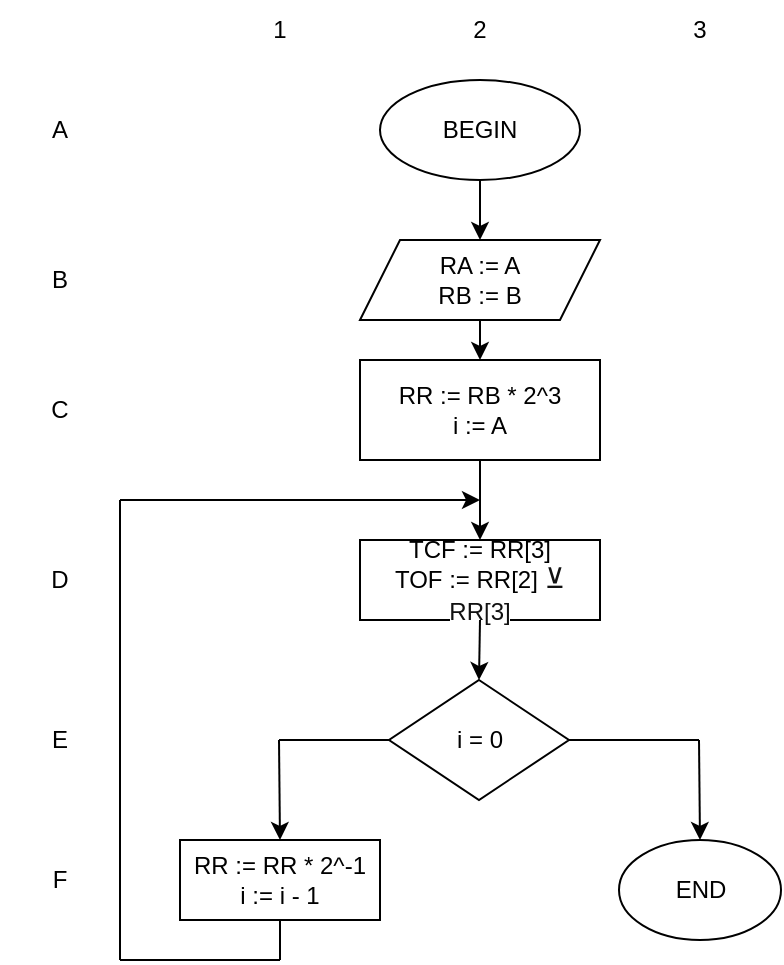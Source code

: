 <mxfile version="16.5.5" type="github">
  <diagram id="gWBOqwuCTexdovqESbqp" name="Page-1">
    <mxGraphModel dx="1151" dy="664" grid="0" gridSize="10" guides="1" tooltips="1" connect="1" arrows="1" fold="1" page="1" pageScale="1" pageWidth="827" pageHeight="1169" math="0" shadow="0">
      <root>
        <mxCell id="0" />
        <mxCell id="1" parent="0" />
        <mxCell id="mzly6rjB0d2bTAhVQwtF-1" value="BEGIN" style="ellipse;whiteSpace=wrap;html=1;" vertex="1" parent="1">
          <mxGeometry x="250" y="40" width="100" height="50" as="geometry" />
        </mxCell>
        <mxCell id="mzly6rjB0d2bTAhVQwtF-2" value="RA := A&lt;br&gt;RB := B" style="shape=parallelogram;perimeter=parallelogramPerimeter;whiteSpace=wrap;html=1;fixedSize=1;" vertex="1" parent="1">
          <mxGeometry x="240" y="120" width="120" height="40" as="geometry" />
        </mxCell>
        <mxCell id="mzly6rjB0d2bTAhVQwtF-3" value="RR := RB * 2^3&lt;br&gt;i := A" style="rounded=0;whiteSpace=wrap;html=1;" vertex="1" parent="1">
          <mxGeometry x="240" y="180" width="120" height="50" as="geometry" />
        </mxCell>
        <mxCell id="mzly6rjB0d2bTAhVQwtF-4" value="TCF := RR[3]&lt;br&gt;TOF := RR[2]&amp;nbsp;&lt;span style=&quot;color: rgb(17 , 17 , 17) ; background-color: rgb(255 , 255 , 255)&quot;&gt;&lt;font&gt;&lt;font face=&quot;u2000&quot; style=&quot;font-size: 14px&quot;&gt;⊻ &lt;/font&gt;&lt;font style=&quot;font-size: 12px&quot;&gt;RR[3]&lt;/font&gt;&lt;/font&gt;&lt;/span&gt;" style="rounded=0;whiteSpace=wrap;html=1;" vertex="1" parent="1">
          <mxGeometry x="240" y="270" width="120" height="40" as="geometry" />
        </mxCell>
        <mxCell id="mzly6rjB0d2bTAhVQwtF-5" value="i = 0" style="rhombus;whiteSpace=wrap;html=1;fontFamily=Helvetica;fontSize=12;" vertex="1" parent="1">
          <mxGeometry x="254.5" y="340" width="90" height="60" as="geometry" />
        </mxCell>
        <mxCell id="mzly6rjB0d2bTAhVQwtF-6" value="" style="endArrow=none;html=1;rounded=0;fontFamily=Helvetica;fontSize=12;exitX=1;exitY=0.5;exitDx=0;exitDy=0;" edge="1" parent="1" source="mzly6rjB0d2bTAhVQwtF-5">
          <mxGeometry width="50" height="50" relative="1" as="geometry">
            <mxPoint x="369.5" y="300" as="sourcePoint" />
            <mxPoint x="409.5" y="370" as="targetPoint" />
          </mxGeometry>
        </mxCell>
        <mxCell id="mzly6rjB0d2bTAhVQwtF-7" value="" style="endArrow=classic;html=1;rounded=0;fontFamily=Helvetica;fontSize=12;entryX=0.5;entryY=0;entryDx=0;entryDy=0;" edge="1" parent="1" target="mzly6rjB0d2bTAhVQwtF-16">
          <mxGeometry width="50" height="50" relative="1" as="geometry">
            <mxPoint x="409.5" y="370" as="sourcePoint" />
            <mxPoint x="409.5" y="410" as="targetPoint" />
          </mxGeometry>
        </mxCell>
        <mxCell id="mzly6rjB0d2bTAhVQwtF-8" value="" style="endArrow=classic;html=1;rounded=0;fontFamily=Helvetica;fontSize=12;exitX=0.5;exitY=1;exitDx=0;exitDy=0;entryX=0.5;entryY=0;entryDx=0;entryDy=0;" edge="1" parent="1" source="mzly6rjB0d2bTAhVQwtF-4" target="mzly6rjB0d2bTAhVQwtF-5">
          <mxGeometry width="50" height="50" relative="1" as="geometry">
            <mxPoint x="370" y="480" as="sourcePoint" />
            <mxPoint x="420" y="430" as="targetPoint" />
          </mxGeometry>
        </mxCell>
        <mxCell id="mzly6rjB0d2bTAhVQwtF-9" value="" style="endArrow=classic;html=1;rounded=0;fontFamily=Helvetica;fontSize=12;exitX=0.5;exitY=1;exitDx=0;exitDy=0;entryX=0.5;entryY=0;entryDx=0;entryDy=0;" edge="1" parent="1" source="mzly6rjB0d2bTAhVQwtF-3" target="mzly6rjB0d2bTAhVQwtF-4">
          <mxGeometry width="50" height="50" relative="1" as="geometry">
            <mxPoint x="370" y="310" as="sourcePoint" />
            <mxPoint x="420" y="260" as="targetPoint" />
          </mxGeometry>
        </mxCell>
        <mxCell id="mzly6rjB0d2bTAhVQwtF-10" value="" style="endArrow=classic;html=1;rounded=0;fontFamily=Helvetica;fontSize=12;exitX=0.5;exitY=1;exitDx=0;exitDy=0;entryX=0.5;entryY=0;entryDx=0;entryDy=0;" edge="1" parent="1" source="mzly6rjB0d2bTAhVQwtF-2" target="mzly6rjB0d2bTAhVQwtF-3">
          <mxGeometry width="50" height="50" relative="1" as="geometry">
            <mxPoint x="370" y="350" as="sourcePoint" />
            <mxPoint x="420" y="300" as="targetPoint" />
          </mxGeometry>
        </mxCell>
        <mxCell id="mzly6rjB0d2bTAhVQwtF-11" value="" style="endArrow=classic;html=1;rounded=0;fontFamily=Helvetica;fontSize=12;exitX=0.5;exitY=1;exitDx=0;exitDy=0;entryX=0.5;entryY=0;entryDx=0;entryDy=0;" edge="1" parent="1" source="mzly6rjB0d2bTAhVQwtF-1" target="mzly6rjB0d2bTAhVQwtF-2">
          <mxGeometry width="50" height="50" relative="1" as="geometry">
            <mxPoint x="370" y="270" as="sourcePoint" />
            <mxPoint x="420" y="220" as="targetPoint" />
          </mxGeometry>
        </mxCell>
        <mxCell id="mzly6rjB0d2bTAhVQwtF-13" value="" style="endArrow=none;html=1;rounded=0;fontFamily=Helvetica;fontSize=12;exitX=0;exitY=0.5;exitDx=0;exitDy=0;" edge="1" parent="1" source="mzly6rjB0d2bTAhVQwtF-5">
          <mxGeometry width="50" height="50" relative="1" as="geometry">
            <mxPoint x="369.5" y="380" as="sourcePoint" />
            <mxPoint x="199.5" y="370" as="targetPoint" />
          </mxGeometry>
        </mxCell>
        <mxCell id="mzly6rjB0d2bTAhVQwtF-14" value="" style="endArrow=classic;html=1;rounded=0;fontFamily=Helvetica;fontSize=12;entryX=0.5;entryY=0;entryDx=0;entryDy=0;" edge="1" parent="1" target="mzly6rjB0d2bTAhVQwtF-15">
          <mxGeometry width="50" height="50" relative="1" as="geometry">
            <mxPoint x="199.5" y="370" as="sourcePoint" />
            <mxPoint x="199.5" y="410" as="targetPoint" />
          </mxGeometry>
        </mxCell>
        <mxCell id="mzly6rjB0d2bTAhVQwtF-15" value="RR := RR * 2^-1&lt;br&gt;i := i - 1" style="rounded=0;whiteSpace=wrap;html=1;fontFamily=Helvetica;fontSize=12;" vertex="1" parent="1">
          <mxGeometry x="150" y="420" width="100" height="40" as="geometry" />
        </mxCell>
        <mxCell id="mzly6rjB0d2bTAhVQwtF-16" value="END" style="ellipse;whiteSpace=wrap;html=1;fontFamily=Helvetica;fontSize=12;" vertex="1" parent="1">
          <mxGeometry x="369.5" y="420" width="81" height="50" as="geometry" />
        </mxCell>
        <mxCell id="mzly6rjB0d2bTAhVQwtF-17" value="" style="endArrow=none;html=1;rounded=0;fontFamily=Helvetica;fontSize=12;exitX=0.5;exitY=1;exitDx=0;exitDy=0;" edge="1" parent="1" source="mzly6rjB0d2bTAhVQwtF-15">
          <mxGeometry width="50" height="50" relative="1" as="geometry">
            <mxPoint x="370" y="520" as="sourcePoint" />
            <mxPoint x="200" y="480" as="targetPoint" />
          </mxGeometry>
        </mxCell>
        <mxCell id="mzly6rjB0d2bTAhVQwtF-18" value="" style="endArrow=none;html=1;rounded=0;fontFamily=Helvetica;fontSize=12;" edge="1" parent="1">
          <mxGeometry width="50" height="50" relative="1" as="geometry">
            <mxPoint x="200" y="480" as="sourcePoint" />
            <mxPoint x="120" y="480" as="targetPoint" />
          </mxGeometry>
        </mxCell>
        <mxCell id="mzly6rjB0d2bTAhVQwtF-19" value="" style="endArrow=none;html=1;rounded=0;fontFamily=Helvetica;fontSize=12;" edge="1" parent="1">
          <mxGeometry width="50" height="50" relative="1" as="geometry">
            <mxPoint x="120" y="480" as="sourcePoint" />
            <mxPoint x="120" y="250" as="targetPoint" />
          </mxGeometry>
        </mxCell>
        <mxCell id="mzly6rjB0d2bTAhVQwtF-20" value="" style="endArrow=classic;html=1;rounded=0;fontFamily=Helvetica;fontSize=12;" edge="1" parent="1">
          <mxGeometry width="50" height="50" relative="1" as="geometry">
            <mxPoint x="120" y="250" as="sourcePoint" />
            <mxPoint x="300" y="250" as="targetPoint" />
          </mxGeometry>
        </mxCell>
        <mxCell id="mzly6rjB0d2bTAhVQwtF-21" value="1" style="text;html=1;strokeColor=none;fillColor=none;align=center;verticalAlign=middle;whiteSpace=wrap;rounded=0;fontFamily=Helvetica;fontSize=12;" vertex="1" parent="1">
          <mxGeometry x="170" width="60" height="30" as="geometry" />
        </mxCell>
        <mxCell id="mzly6rjB0d2bTAhVQwtF-22" value="2" style="text;html=1;strokeColor=none;fillColor=none;align=center;verticalAlign=middle;whiteSpace=wrap;rounded=0;fontFamily=Helvetica;fontSize=12;" vertex="1" parent="1">
          <mxGeometry x="269.5" width="60" height="30" as="geometry" />
        </mxCell>
        <mxCell id="mzly6rjB0d2bTAhVQwtF-23" value="3" style="text;html=1;strokeColor=none;fillColor=none;align=center;verticalAlign=middle;whiteSpace=wrap;rounded=0;fontFamily=Helvetica;fontSize=12;" vertex="1" parent="1">
          <mxGeometry x="380" width="60" height="30" as="geometry" />
        </mxCell>
        <mxCell id="mzly6rjB0d2bTAhVQwtF-24" value="A" style="text;html=1;strokeColor=none;fillColor=none;align=center;verticalAlign=middle;whiteSpace=wrap;rounded=0;fontFamily=Helvetica;fontSize=12;" vertex="1" parent="1">
          <mxGeometry x="60" y="50" width="60" height="30" as="geometry" />
        </mxCell>
        <mxCell id="mzly6rjB0d2bTAhVQwtF-25" value="B" style="text;html=1;strokeColor=none;fillColor=none;align=center;verticalAlign=middle;whiteSpace=wrap;rounded=0;fontFamily=Helvetica;fontSize=12;" vertex="1" parent="1">
          <mxGeometry x="60" y="125" width="60" height="30" as="geometry" />
        </mxCell>
        <mxCell id="mzly6rjB0d2bTAhVQwtF-26" value="C" style="text;html=1;strokeColor=none;fillColor=none;align=center;verticalAlign=middle;whiteSpace=wrap;rounded=0;fontFamily=Helvetica;fontSize=12;" vertex="1" parent="1">
          <mxGeometry x="60" y="190" width="60" height="30" as="geometry" />
        </mxCell>
        <mxCell id="mzly6rjB0d2bTAhVQwtF-27" value="D" style="text;html=1;strokeColor=none;fillColor=none;align=center;verticalAlign=middle;whiteSpace=wrap;rounded=0;fontFamily=Helvetica;fontSize=12;" vertex="1" parent="1">
          <mxGeometry x="60" y="275" width="60" height="30" as="geometry" />
        </mxCell>
        <mxCell id="mzly6rjB0d2bTAhVQwtF-28" value="E" style="text;html=1;strokeColor=none;fillColor=none;align=center;verticalAlign=middle;whiteSpace=wrap;rounded=0;fontFamily=Helvetica;fontSize=12;" vertex="1" parent="1">
          <mxGeometry x="60" y="355" width="60" height="30" as="geometry" />
        </mxCell>
        <mxCell id="mzly6rjB0d2bTAhVQwtF-29" value="F" style="text;html=1;strokeColor=none;fillColor=none;align=center;verticalAlign=middle;whiteSpace=wrap;rounded=0;fontFamily=Helvetica;fontSize=12;" vertex="1" parent="1">
          <mxGeometry x="60" y="425" width="60" height="30" as="geometry" />
        </mxCell>
      </root>
    </mxGraphModel>
  </diagram>
</mxfile>
